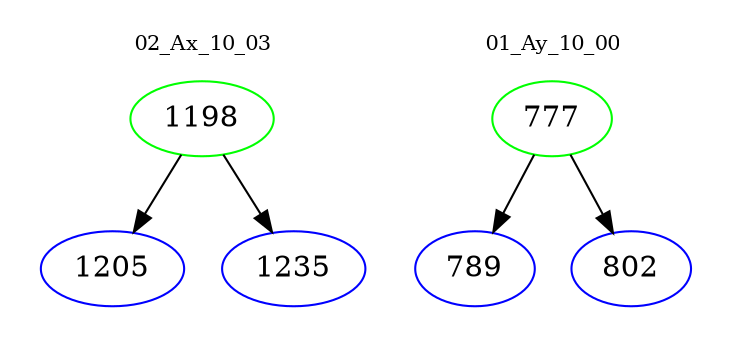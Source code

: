 digraph{
subgraph cluster_0 {
color = white
label = "02_Ax_10_03";
fontsize=10;
T0_1198 [label="1198", color="green"]
T0_1198 -> T0_1205 [color="black"]
T0_1205 [label="1205", color="blue"]
T0_1198 -> T0_1235 [color="black"]
T0_1235 [label="1235", color="blue"]
}
subgraph cluster_1 {
color = white
label = "01_Ay_10_00";
fontsize=10;
T1_777 [label="777", color="green"]
T1_777 -> T1_789 [color="black"]
T1_789 [label="789", color="blue"]
T1_777 -> T1_802 [color="black"]
T1_802 [label="802", color="blue"]
}
}
